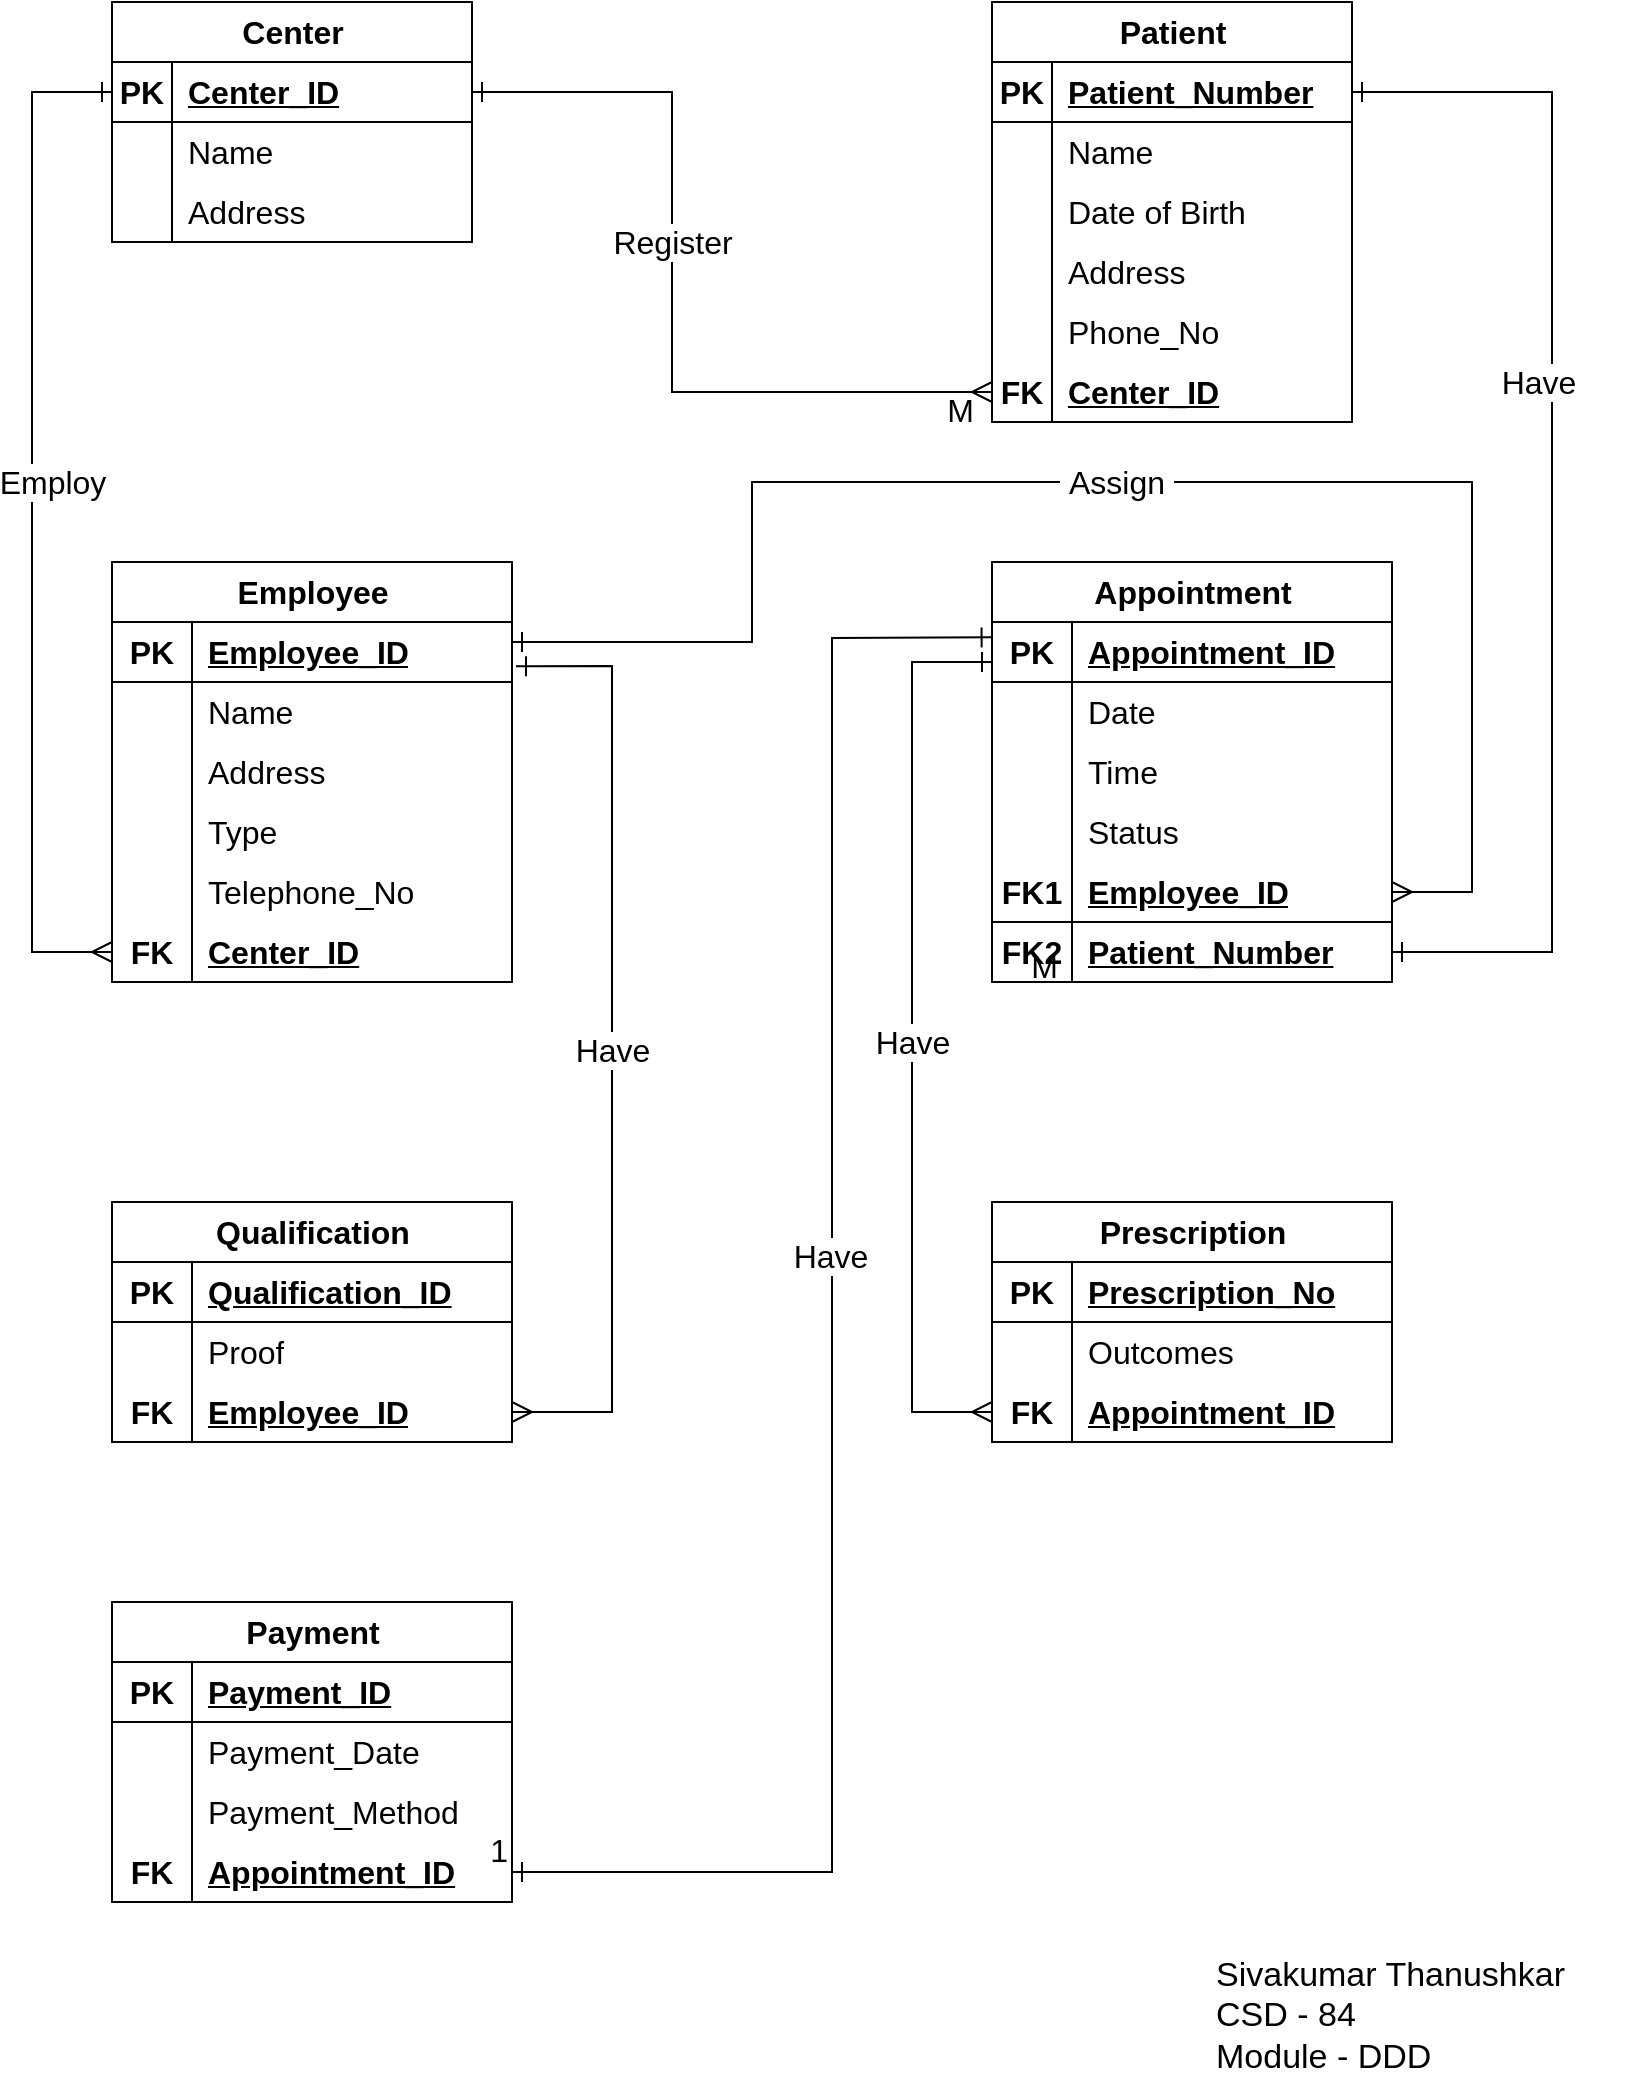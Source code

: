 <mxfile version="22.1.3" type="github">
  <diagram id="R2lEEEUBdFMjLlhIrx00" name="Page-1">
    <mxGraphModel dx="936" dy="636" grid="1" gridSize="10" guides="1" tooltips="1" connect="1" arrows="1" fold="1" page="1" pageScale="1" pageWidth="850" pageHeight="1100" math="0" shadow="0" extFonts="Permanent Marker^https://fonts.googleapis.com/css?family=Permanent+Marker">
      <root>
        <mxCell id="0" />
        <mxCell id="1" parent="0" />
        <mxCell id="wReRzeXicgakB4JDuOjU-1" value="Center" style="shape=table;startSize=30;container=1;collapsible=1;childLayout=tableLayout;fixedRows=1;rowLines=0;fontStyle=1;align=center;resizeLast=1;html=1;fontSize=16;" parent="1" vertex="1">
          <mxGeometry x="80" y="40" width="180" height="120" as="geometry" />
        </mxCell>
        <mxCell id="wReRzeXicgakB4JDuOjU-2" value="" style="shape=tableRow;horizontal=0;startSize=0;swimlaneHead=0;swimlaneBody=0;fillColor=none;collapsible=0;dropTarget=0;points=[[0,0.5],[1,0.5]];portConstraint=eastwest;top=0;left=0;right=0;bottom=1;fontSize=16;" parent="wReRzeXicgakB4JDuOjU-1" vertex="1">
          <mxGeometry y="30" width="180" height="30" as="geometry" />
        </mxCell>
        <mxCell id="wReRzeXicgakB4JDuOjU-3" value="PK" style="shape=partialRectangle;connectable=0;fillColor=none;top=0;left=0;bottom=0;right=0;fontStyle=1;overflow=hidden;whiteSpace=wrap;html=1;fontSize=16;" parent="wReRzeXicgakB4JDuOjU-2" vertex="1">
          <mxGeometry width="30" height="30" as="geometry">
            <mxRectangle width="30" height="30" as="alternateBounds" />
          </mxGeometry>
        </mxCell>
        <mxCell id="wReRzeXicgakB4JDuOjU-4" value="Center_ID" style="shape=partialRectangle;connectable=0;fillColor=none;top=0;left=0;bottom=0;right=0;align=left;spacingLeft=6;fontStyle=5;overflow=hidden;whiteSpace=wrap;html=1;fontSize=16;" parent="wReRzeXicgakB4JDuOjU-2" vertex="1">
          <mxGeometry x="30" width="150" height="30" as="geometry">
            <mxRectangle width="150" height="30" as="alternateBounds" />
          </mxGeometry>
        </mxCell>
        <mxCell id="wReRzeXicgakB4JDuOjU-5" value="" style="shape=tableRow;horizontal=0;startSize=0;swimlaneHead=0;swimlaneBody=0;fillColor=none;collapsible=0;dropTarget=0;points=[[0,0.5],[1,0.5]];portConstraint=eastwest;top=0;left=0;right=0;bottom=0;fontSize=16;" parent="wReRzeXicgakB4JDuOjU-1" vertex="1">
          <mxGeometry y="60" width="180" height="30" as="geometry" />
        </mxCell>
        <mxCell id="wReRzeXicgakB4JDuOjU-6" value="" style="shape=partialRectangle;connectable=0;fillColor=none;top=0;left=0;bottom=0;right=0;editable=1;overflow=hidden;whiteSpace=wrap;html=1;fontSize=16;" parent="wReRzeXicgakB4JDuOjU-5" vertex="1">
          <mxGeometry width="30" height="30" as="geometry">
            <mxRectangle width="30" height="30" as="alternateBounds" />
          </mxGeometry>
        </mxCell>
        <mxCell id="wReRzeXicgakB4JDuOjU-7" value="Name" style="shape=partialRectangle;connectable=0;fillColor=none;top=0;left=0;bottom=0;right=0;align=left;spacingLeft=6;overflow=hidden;whiteSpace=wrap;html=1;fontSize=16;" parent="wReRzeXicgakB4JDuOjU-5" vertex="1">
          <mxGeometry x="30" width="150" height="30" as="geometry">
            <mxRectangle width="150" height="30" as="alternateBounds" />
          </mxGeometry>
        </mxCell>
        <mxCell id="wReRzeXicgakB4JDuOjU-8" value="" style="shape=tableRow;horizontal=0;startSize=0;swimlaneHead=0;swimlaneBody=0;fillColor=none;collapsible=0;dropTarget=0;points=[[0,0.5],[1,0.5]];portConstraint=eastwest;top=0;left=0;right=0;bottom=0;fontSize=16;" parent="wReRzeXicgakB4JDuOjU-1" vertex="1">
          <mxGeometry y="90" width="180" height="30" as="geometry" />
        </mxCell>
        <mxCell id="wReRzeXicgakB4JDuOjU-9" value="" style="shape=partialRectangle;connectable=0;fillColor=none;top=0;left=0;bottom=0;right=0;editable=1;overflow=hidden;whiteSpace=wrap;html=1;fontSize=16;" parent="wReRzeXicgakB4JDuOjU-8" vertex="1">
          <mxGeometry width="30" height="30" as="geometry">
            <mxRectangle width="30" height="30" as="alternateBounds" />
          </mxGeometry>
        </mxCell>
        <mxCell id="wReRzeXicgakB4JDuOjU-10" value="Address" style="shape=partialRectangle;connectable=0;fillColor=none;top=0;left=0;bottom=0;right=0;align=left;spacingLeft=6;overflow=hidden;whiteSpace=wrap;html=1;fontSize=16;" parent="wReRzeXicgakB4JDuOjU-8" vertex="1">
          <mxGeometry x="30" width="150" height="30" as="geometry">
            <mxRectangle width="150" height="30" as="alternateBounds" />
          </mxGeometry>
        </mxCell>
        <mxCell id="wReRzeXicgakB4JDuOjU-14" value="Patient" style="shape=table;startSize=30;container=1;collapsible=1;childLayout=tableLayout;fixedRows=1;rowLines=0;fontStyle=1;align=center;resizeLast=1;html=1;fontSize=16;" parent="1" vertex="1">
          <mxGeometry x="520" y="40" width="180" height="210" as="geometry" />
        </mxCell>
        <mxCell id="wReRzeXicgakB4JDuOjU-15" value="" style="shape=tableRow;horizontal=0;startSize=0;swimlaneHead=0;swimlaneBody=0;fillColor=none;collapsible=0;dropTarget=0;points=[[0,0.5],[1,0.5]];portConstraint=eastwest;top=0;left=0;right=0;bottom=1;fontSize=16;" parent="wReRzeXicgakB4JDuOjU-14" vertex="1">
          <mxGeometry y="30" width="180" height="30" as="geometry" />
        </mxCell>
        <mxCell id="wReRzeXicgakB4JDuOjU-16" value="PK" style="shape=partialRectangle;connectable=0;fillColor=none;top=0;left=0;bottom=0;right=0;fontStyle=1;overflow=hidden;whiteSpace=wrap;html=1;fontSize=16;" parent="wReRzeXicgakB4JDuOjU-15" vertex="1">
          <mxGeometry width="30" height="30" as="geometry">
            <mxRectangle width="30" height="30" as="alternateBounds" />
          </mxGeometry>
        </mxCell>
        <mxCell id="wReRzeXicgakB4JDuOjU-17" value="Patient_Number" style="shape=partialRectangle;connectable=0;fillColor=none;top=0;left=0;bottom=0;right=0;align=left;spacingLeft=6;fontStyle=5;overflow=hidden;whiteSpace=wrap;html=1;fontSize=16;" parent="wReRzeXicgakB4JDuOjU-15" vertex="1">
          <mxGeometry x="30" width="150" height="30" as="geometry">
            <mxRectangle width="150" height="30" as="alternateBounds" />
          </mxGeometry>
        </mxCell>
        <mxCell id="wReRzeXicgakB4JDuOjU-18" value="" style="shape=tableRow;horizontal=0;startSize=0;swimlaneHead=0;swimlaneBody=0;fillColor=none;collapsible=0;dropTarget=0;points=[[0,0.5],[1,0.5]];portConstraint=eastwest;top=0;left=0;right=0;bottom=0;fontSize=16;" parent="wReRzeXicgakB4JDuOjU-14" vertex="1">
          <mxGeometry y="60" width="180" height="30" as="geometry" />
        </mxCell>
        <mxCell id="wReRzeXicgakB4JDuOjU-19" value="" style="shape=partialRectangle;connectable=0;fillColor=none;top=0;left=0;bottom=0;right=0;editable=1;overflow=hidden;whiteSpace=wrap;html=1;fontSize=16;" parent="wReRzeXicgakB4JDuOjU-18" vertex="1">
          <mxGeometry width="30" height="30" as="geometry">
            <mxRectangle width="30" height="30" as="alternateBounds" />
          </mxGeometry>
        </mxCell>
        <mxCell id="wReRzeXicgakB4JDuOjU-20" value="Name" style="shape=partialRectangle;connectable=0;fillColor=none;top=0;left=0;bottom=0;right=0;align=left;spacingLeft=6;overflow=hidden;whiteSpace=wrap;html=1;fontSize=16;" parent="wReRzeXicgakB4JDuOjU-18" vertex="1">
          <mxGeometry x="30" width="150" height="30" as="geometry">
            <mxRectangle width="150" height="30" as="alternateBounds" />
          </mxGeometry>
        </mxCell>
        <mxCell id="wReRzeXicgakB4JDuOjU-21" value="" style="shape=tableRow;horizontal=0;startSize=0;swimlaneHead=0;swimlaneBody=0;fillColor=none;collapsible=0;dropTarget=0;points=[[0,0.5],[1,0.5]];portConstraint=eastwest;top=0;left=0;right=0;bottom=0;fontSize=16;" parent="wReRzeXicgakB4JDuOjU-14" vertex="1">
          <mxGeometry y="90" width="180" height="30" as="geometry" />
        </mxCell>
        <mxCell id="wReRzeXicgakB4JDuOjU-22" value="" style="shape=partialRectangle;connectable=0;fillColor=none;top=0;left=0;bottom=0;right=0;editable=1;overflow=hidden;whiteSpace=wrap;html=1;fontSize=16;" parent="wReRzeXicgakB4JDuOjU-21" vertex="1">
          <mxGeometry width="30" height="30" as="geometry">
            <mxRectangle width="30" height="30" as="alternateBounds" />
          </mxGeometry>
        </mxCell>
        <mxCell id="wReRzeXicgakB4JDuOjU-23" value="Date of Birth" style="shape=partialRectangle;connectable=0;fillColor=none;top=0;left=0;bottom=0;right=0;align=left;spacingLeft=6;overflow=hidden;whiteSpace=wrap;html=1;fontSize=16;" parent="wReRzeXicgakB4JDuOjU-21" vertex="1">
          <mxGeometry x="30" width="150" height="30" as="geometry">
            <mxRectangle width="150" height="30" as="alternateBounds" />
          </mxGeometry>
        </mxCell>
        <mxCell id="wReRzeXicgakB4JDuOjU-24" value="" style="shape=tableRow;horizontal=0;startSize=0;swimlaneHead=0;swimlaneBody=0;fillColor=none;collapsible=0;dropTarget=0;points=[[0,0.5],[1,0.5]];portConstraint=eastwest;top=0;left=0;right=0;bottom=0;fontSize=16;" parent="wReRzeXicgakB4JDuOjU-14" vertex="1">
          <mxGeometry y="120" width="180" height="30" as="geometry" />
        </mxCell>
        <mxCell id="wReRzeXicgakB4JDuOjU-25" value="" style="shape=partialRectangle;connectable=0;fillColor=none;top=0;left=0;bottom=0;right=0;editable=1;overflow=hidden;whiteSpace=wrap;html=1;fontSize=16;" parent="wReRzeXicgakB4JDuOjU-24" vertex="1">
          <mxGeometry width="30" height="30" as="geometry">
            <mxRectangle width="30" height="30" as="alternateBounds" />
          </mxGeometry>
        </mxCell>
        <mxCell id="wReRzeXicgakB4JDuOjU-26" value="Address" style="shape=partialRectangle;connectable=0;fillColor=none;top=0;left=0;bottom=0;right=0;align=left;spacingLeft=6;overflow=hidden;whiteSpace=wrap;html=1;fontSize=16;" parent="wReRzeXicgakB4JDuOjU-24" vertex="1">
          <mxGeometry x="30" width="150" height="30" as="geometry">
            <mxRectangle width="150" height="30" as="alternateBounds" />
          </mxGeometry>
        </mxCell>
        <mxCell id="wReRzeXicgakB4JDuOjU-27" value="" style="shape=tableRow;horizontal=0;startSize=0;swimlaneHead=0;swimlaneBody=0;fillColor=none;collapsible=0;dropTarget=0;points=[[0,0.5],[1,0.5]];portConstraint=eastwest;top=0;left=0;right=0;bottom=0;fontSize=16;" parent="wReRzeXicgakB4JDuOjU-14" vertex="1">
          <mxGeometry y="150" width="180" height="30" as="geometry" />
        </mxCell>
        <mxCell id="wReRzeXicgakB4JDuOjU-28" value="" style="shape=partialRectangle;connectable=0;fillColor=none;top=0;left=0;bottom=0;right=0;editable=1;overflow=hidden;whiteSpace=wrap;html=1;fontSize=16;" parent="wReRzeXicgakB4JDuOjU-27" vertex="1">
          <mxGeometry width="30" height="30" as="geometry">
            <mxRectangle width="30" height="30" as="alternateBounds" />
          </mxGeometry>
        </mxCell>
        <mxCell id="wReRzeXicgakB4JDuOjU-29" value="Phone_No" style="shape=partialRectangle;connectable=0;fillColor=none;top=0;left=0;bottom=0;right=0;align=left;spacingLeft=6;overflow=hidden;whiteSpace=wrap;html=1;fontSize=16;" parent="wReRzeXicgakB4JDuOjU-27" vertex="1">
          <mxGeometry x="30" width="150" height="30" as="geometry">
            <mxRectangle width="150" height="30" as="alternateBounds" />
          </mxGeometry>
        </mxCell>
        <mxCell id="wReRzeXicgakB4JDuOjU-80" value="" style="shape=tableRow;horizontal=0;startSize=0;swimlaneHead=0;swimlaneBody=0;fillColor=none;collapsible=0;dropTarget=0;points=[[0,0.5],[1,0.5]];portConstraint=eastwest;top=0;left=0;right=0;bottom=1;fontSize=16;" parent="wReRzeXicgakB4JDuOjU-14" vertex="1">
          <mxGeometry y="180" width="180" height="30" as="geometry" />
        </mxCell>
        <mxCell id="wReRzeXicgakB4JDuOjU-81" value="FK" style="shape=partialRectangle;connectable=0;fillColor=none;top=0;left=0;bottom=0;right=0;fontStyle=1;overflow=hidden;whiteSpace=wrap;html=1;fontSize=16;" parent="wReRzeXicgakB4JDuOjU-80" vertex="1">
          <mxGeometry width="30" height="30" as="geometry">
            <mxRectangle width="30" height="30" as="alternateBounds" />
          </mxGeometry>
        </mxCell>
        <mxCell id="wReRzeXicgakB4JDuOjU-82" value="Center_ID" style="shape=partialRectangle;connectable=0;fillColor=none;top=0;left=0;bottom=0;right=0;align=left;spacingLeft=6;fontStyle=5;overflow=hidden;whiteSpace=wrap;html=1;fontSize=16;" parent="wReRzeXicgakB4JDuOjU-80" vertex="1">
          <mxGeometry x="30" width="150" height="30" as="geometry">
            <mxRectangle width="150" height="30" as="alternateBounds" />
          </mxGeometry>
        </mxCell>
        <mxCell id="wReRzeXicgakB4JDuOjU-52" value="" style="endArrow=ERmany;html=1;rounded=0;fontSize=12;startSize=8;endSize=8;exitX=1;exitY=0.5;exitDx=0;exitDy=0;entryX=0;entryY=0.5;entryDx=0;entryDy=0;startArrow=ERone;startFill=0;endFill=0;" parent="1" source="wReRzeXicgakB4JDuOjU-2" target="wReRzeXicgakB4JDuOjU-80" edge="1">
          <mxGeometry relative="1" as="geometry">
            <mxPoint x="290" y="180" as="sourcePoint" />
            <mxPoint x="560" y="235" as="targetPoint" />
            <Array as="points">
              <mxPoint x="360" y="85" />
              <mxPoint x="360" y="235" />
            </Array>
          </mxGeometry>
        </mxCell>
        <mxCell id="wReRzeXicgakB4JDuOjU-53" value="M" style="resizable=0;html=1;whiteSpace=wrap;align=right;verticalAlign=bottom;fontSize=16;" parent="wReRzeXicgakB4JDuOjU-52" connectable="0" vertex="1">
          <mxGeometry x="1" relative="1" as="geometry">
            <mxPoint x="-8" y="20" as="offset" />
          </mxGeometry>
        </mxCell>
        <mxCell id="wReRzeXicgakB4JDuOjU-54" value="Register" style="edgeLabel;html=1;align=center;verticalAlign=middle;resizable=0;points=[];fontSize=16;" parent="wReRzeXicgakB4JDuOjU-52" vertex="1" connectable="0">
          <mxGeometry x="0.144" y="1" relative="1" as="geometry">
            <mxPoint x="-1" y="-60" as="offset" />
          </mxGeometry>
        </mxCell>
        <mxCell id="wReRzeXicgakB4JDuOjU-86" value="Appointment" style="shape=table;startSize=30;container=1;collapsible=1;childLayout=tableLayout;fixedRows=1;rowLines=0;fontStyle=1;align=center;resizeLast=1;html=1;fontSize=16;" parent="1" vertex="1">
          <mxGeometry x="520" y="320" width="200" height="210" as="geometry" />
        </mxCell>
        <mxCell id="wReRzeXicgakB4JDuOjU-87" value="" style="shape=tableRow;horizontal=0;startSize=0;swimlaneHead=0;swimlaneBody=0;fillColor=none;collapsible=0;dropTarget=0;points=[[0,0.5],[1,0.5]];portConstraint=eastwest;top=0;left=0;right=0;bottom=1;fontSize=16;" parent="wReRzeXicgakB4JDuOjU-86" vertex="1">
          <mxGeometry y="30" width="200" height="30" as="geometry" />
        </mxCell>
        <mxCell id="wReRzeXicgakB4JDuOjU-88" value="PK" style="shape=partialRectangle;connectable=0;fillColor=none;top=0;left=0;bottom=0;right=0;fontStyle=1;overflow=hidden;whiteSpace=wrap;html=1;fontSize=16;" parent="wReRzeXicgakB4JDuOjU-87" vertex="1">
          <mxGeometry width="40" height="30" as="geometry">
            <mxRectangle width="40" height="30" as="alternateBounds" />
          </mxGeometry>
        </mxCell>
        <mxCell id="wReRzeXicgakB4JDuOjU-89" value="Appointment_ID" style="shape=partialRectangle;connectable=0;fillColor=none;top=0;left=0;bottom=0;right=0;align=left;spacingLeft=6;fontStyle=5;overflow=hidden;whiteSpace=wrap;html=1;fontSize=16;" parent="wReRzeXicgakB4JDuOjU-87" vertex="1">
          <mxGeometry x="40" width="160" height="30" as="geometry">
            <mxRectangle width="160" height="30" as="alternateBounds" />
          </mxGeometry>
        </mxCell>
        <mxCell id="wReRzeXicgakB4JDuOjU-90" value="" style="shape=tableRow;horizontal=0;startSize=0;swimlaneHead=0;swimlaneBody=0;fillColor=none;collapsible=0;dropTarget=0;points=[[0,0.5],[1,0.5]];portConstraint=eastwest;top=0;left=0;right=0;bottom=0;fontSize=16;" parent="wReRzeXicgakB4JDuOjU-86" vertex="1">
          <mxGeometry y="60" width="200" height="30" as="geometry" />
        </mxCell>
        <mxCell id="wReRzeXicgakB4JDuOjU-91" value="" style="shape=partialRectangle;connectable=0;fillColor=none;top=0;left=0;bottom=0;right=0;editable=1;overflow=hidden;whiteSpace=wrap;html=1;fontSize=16;" parent="wReRzeXicgakB4JDuOjU-90" vertex="1">
          <mxGeometry width="40" height="30" as="geometry">
            <mxRectangle width="40" height="30" as="alternateBounds" />
          </mxGeometry>
        </mxCell>
        <mxCell id="wReRzeXicgakB4JDuOjU-92" value="Date" style="shape=partialRectangle;connectable=0;fillColor=none;top=0;left=0;bottom=0;right=0;align=left;spacingLeft=6;overflow=hidden;whiteSpace=wrap;html=1;fontSize=16;" parent="wReRzeXicgakB4JDuOjU-90" vertex="1">
          <mxGeometry x="40" width="160" height="30" as="geometry">
            <mxRectangle width="160" height="30" as="alternateBounds" />
          </mxGeometry>
        </mxCell>
        <mxCell id="wReRzeXicgakB4JDuOjU-93" value="" style="shape=tableRow;horizontal=0;startSize=0;swimlaneHead=0;swimlaneBody=0;fillColor=none;collapsible=0;dropTarget=0;points=[[0,0.5],[1,0.5]];portConstraint=eastwest;top=0;left=0;right=0;bottom=0;fontSize=16;" parent="wReRzeXicgakB4JDuOjU-86" vertex="1">
          <mxGeometry y="90" width="200" height="30" as="geometry" />
        </mxCell>
        <mxCell id="wReRzeXicgakB4JDuOjU-94" value="" style="shape=partialRectangle;connectable=0;fillColor=none;top=0;left=0;bottom=0;right=0;editable=1;overflow=hidden;whiteSpace=wrap;html=1;fontSize=16;" parent="wReRzeXicgakB4JDuOjU-93" vertex="1">
          <mxGeometry width="40" height="30" as="geometry">
            <mxRectangle width="40" height="30" as="alternateBounds" />
          </mxGeometry>
        </mxCell>
        <mxCell id="wReRzeXicgakB4JDuOjU-95" value="Time" style="shape=partialRectangle;connectable=0;fillColor=none;top=0;left=0;bottom=0;right=0;align=left;spacingLeft=6;overflow=hidden;whiteSpace=wrap;html=1;fontSize=16;" parent="wReRzeXicgakB4JDuOjU-93" vertex="1">
          <mxGeometry x="40" width="160" height="30" as="geometry">
            <mxRectangle width="160" height="30" as="alternateBounds" />
          </mxGeometry>
        </mxCell>
        <mxCell id="wReRzeXicgakB4JDuOjU-96" value="" style="shape=tableRow;horizontal=0;startSize=0;swimlaneHead=0;swimlaneBody=0;fillColor=none;collapsible=0;dropTarget=0;points=[[0,0.5],[1,0.5]];portConstraint=eastwest;top=0;left=0;right=0;bottom=0;fontSize=16;" parent="wReRzeXicgakB4JDuOjU-86" vertex="1">
          <mxGeometry y="120" width="200" height="30" as="geometry" />
        </mxCell>
        <mxCell id="wReRzeXicgakB4JDuOjU-97" value="" style="shape=partialRectangle;connectable=0;fillColor=none;top=0;left=0;bottom=0;right=0;editable=1;overflow=hidden;whiteSpace=wrap;html=1;fontSize=16;" parent="wReRzeXicgakB4JDuOjU-96" vertex="1">
          <mxGeometry width="40" height="30" as="geometry">
            <mxRectangle width="40" height="30" as="alternateBounds" />
          </mxGeometry>
        </mxCell>
        <mxCell id="wReRzeXicgakB4JDuOjU-98" value="Status" style="shape=partialRectangle;connectable=0;fillColor=none;top=0;left=0;bottom=0;right=0;align=left;spacingLeft=6;overflow=hidden;whiteSpace=wrap;html=1;fontSize=16;" parent="wReRzeXicgakB4JDuOjU-96" vertex="1">
          <mxGeometry x="40" width="160" height="30" as="geometry">
            <mxRectangle width="160" height="30" as="alternateBounds" />
          </mxGeometry>
        </mxCell>
        <mxCell id="wReRzeXicgakB4JDuOjU-108" value="" style="shape=tableRow;horizontal=0;startSize=0;swimlaneHead=0;swimlaneBody=0;fillColor=none;collapsible=0;dropTarget=0;points=[[0,0.5],[1,0.5]];portConstraint=eastwest;top=0;left=0;right=0;bottom=1;fontSize=16;" parent="wReRzeXicgakB4JDuOjU-86" vertex="1">
          <mxGeometry y="150" width="200" height="30" as="geometry" />
        </mxCell>
        <mxCell id="wReRzeXicgakB4JDuOjU-109" value="FK1" style="shape=partialRectangle;connectable=0;fillColor=none;top=0;left=0;bottom=0;right=0;fontStyle=1;overflow=hidden;whiteSpace=wrap;html=1;fontSize=16;" parent="wReRzeXicgakB4JDuOjU-108" vertex="1">
          <mxGeometry width="40" height="30" as="geometry">
            <mxRectangle width="40" height="30" as="alternateBounds" />
          </mxGeometry>
        </mxCell>
        <mxCell id="wReRzeXicgakB4JDuOjU-110" value="Employee_ID" style="shape=partialRectangle;connectable=0;fillColor=none;top=0;left=0;bottom=0;right=0;align=left;spacingLeft=6;fontStyle=5;overflow=hidden;whiteSpace=wrap;html=1;fontSize=16;" parent="wReRzeXicgakB4JDuOjU-108" vertex="1">
          <mxGeometry x="40" width="160" height="30" as="geometry">
            <mxRectangle width="160" height="30" as="alternateBounds" />
          </mxGeometry>
        </mxCell>
        <mxCell id="wReRzeXicgakB4JDuOjU-114" value="" style="shape=tableRow;horizontal=0;startSize=0;swimlaneHead=0;swimlaneBody=0;fillColor=none;collapsible=0;dropTarget=0;points=[[0,0.5],[1,0.5]];portConstraint=eastwest;top=0;left=0;right=0;bottom=1;fontSize=16;" parent="wReRzeXicgakB4JDuOjU-86" vertex="1">
          <mxGeometry y="180" width="200" height="30" as="geometry" />
        </mxCell>
        <mxCell id="wReRzeXicgakB4JDuOjU-115" value="FK2" style="shape=partialRectangle;connectable=0;fillColor=none;top=0;left=0;bottom=0;right=0;fontStyle=1;overflow=hidden;whiteSpace=wrap;html=1;fontSize=16;" parent="wReRzeXicgakB4JDuOjU-114" vertex="1">
          <mxGeometry width="40" height="30" as="geometry">
            <mxRectangle width="40" height="30" as="alternateBounds" />
          </mxGeometry>
        </mxCell>
        <mxCell id="wReRzeXicgakB4JDuOjU-116" value="Patient_Number" style="shape=partialRectangle;connectable=0;fillColor=none;top=0;left=0;bottom=0;right=0;align=left;spacingLeft=6;fontStyle=5;overflow=hidden;whiteSpace=wrap;html=1;fontSize=16;" parent="wReRzeXicgakB4JDuOjU-114" vertex="1">
          <mxGeometry x="40" width="160" height="30" as="geometry">
            <mxRectangle width="160" height="30" as="alternateBounds" />
          </mxGeometry>
        </mxCell>
        <mxCell id="wReRzeXicgakB4JDuOjU-117" value="" style="endArrow=ERone;html=1;rounded=0;fontSize=12;startSize=8;endSize=8;exitX=1;exitY=0.5;exitDx=0;exitDy=0;entryX=1;entryY=0.5;entryDx=0;entryDy=0;startArrow=ERone;startFill=0;endFill=0;" parent="1" source="wReRzeXicgakB4JDuOjU-15" target="wReRzeXicgakB4JDuOjU-114" edge="1">
          <mxGeometry relative="1" as="geometry">
            <mxPoint x="670" y="280" as="sourcePoint" />
            <mxPoint x="830" y="280" as="targetPoint" />
            <Array as="points">
              <mxPoint x="800" y="85" />
              <mxPoint x="800" y="515" />
            </Array>
          </mxGeometry>
        </mxCell>
        <mxCell id="wReRzeXicgakB4JDuOjU-119" value="Have" style="edgeLabel;html=1;align=center;verticalAlign=middle;resizable=0;points=[];fontSize=16;" parent="wReRzeXicgakB4JDuOjU-117" vertex="1" connectable="0">
          <mxGeometry x="0.04" y="-34" relative="1" as="geometry">
            <mxPoint x="27" y="-72" as="offset" />
          </mxGeometry>
        </mxCell>
        <mxCell id="wReRzeXicgakB4JDuOjU-120" value="Employee" style="shape=table;startSize=30;container=1;collapsible=1;childLayout=tableLayout;fixedRows=1;rowLines=0;fontStyle=1;align=center;resizeLast=1;html=1;fontSize=16;" parent="1" vertex="1">
          <mxGeometry x="80" y="320" width="200" height="210" as="geometry" />
        </mxCell>
        <mxCell id="wReRzeXicgakB4JDuOjU-121" value="" style="shape=tableRow;horizontal=0;startSize=0;swimlaneHead=0;swimlaneBody=0;fillColor=none;collapsible=0;dropTarget=0;points=[[0,0.5],[1,0.5]];portConstraint=eastwest;top=0;left=0;right=0;bottom=1;fontSize=16;" parent="wReRzeXicgakB4JDuOjU-120" vertex="1">
          <mxGeometry y="30" width="200" height="30" as="geometry" />
        </mxCell>
        <mxCell id="wReRzeXicgakB4JDuOjU-122" value="PK" style="shape=partialRectangle;connectable=0;fillColor=none;top=0;left=0;bottom=0;right=0;fontStyle=1;overflow=hidden;whiteSpace=wrap;html=1;fontSize=16;" parent="wReRzeXicgakB4JDuOjU-121" vertex="1">
          <mxGeometry width="40" height="30" as="geometry">
            <mxRectangle width="40" height="30" as="alternateBounds" />
          </mxGeometry>
        </mxCell>
        <mxCell id="wReRzeXicgakB4JDuOjU-123" value="Employee_ID" style="shape=partialRectangle;connectable=0;fillColor=none;top=0;left=0;bottom=0;right=0;align=left;spacingLeft=6;fontStyle=5;overflow=hidden;whiteSpace=wrap;html=1;fontSize=16;" parent="wReRzeXicgakB4JDuOjU-121" vertex="1">
          <mxGeometry x="40" width="160" height="30" as="geometry">
            <mxRectangle width="160" height="30" as="alternateBounds" />
          </mxGeometry>
        </mxCell>
        <mxCell id="wReRzeXicgakB4JDuOjU-124" value="" style="shape=tableRow;horizontal=0;startSize=0;swimlaneHead=0;swimlaneBody=0;fillColor=none;collapsible=0;dropTarget=0;points=[[0,0.5],[1,0.5]];portConstraint=eastwest;top=0;left=0;right=0;bottom=0;fontSize=16;" parent="wReRzeXicgakB4JDuOjU-120" vertex="1">
          <mxGeometry y="60" width="200" height="30" as="geometry" />
        </mxCell>
        <mxCell id="wReRzeXicgakB4JDuOjU-125" value="" style="shape=partialRectangle;connectable=0;fillColor=none;top=0;left=0;bottom=0;right=0;editable=1;overflow=hidden;whiteSpace=wrap;html=1;fontSize=16;" parent="wReRzeXicgakB4JDuOjU-124" vertex="1">
          <mxGeometry width="40" height="30" as="geometry">
            <mxRectangle width="40" height="30" as="alternateBounds" />
          </mxGeometry>
        </mxCell>
        <mxCell id="wReRzeXicgakB4JDuOjU-126" value="Name" style="shape=partialRectangle;connectable=0;fillColor=none;top=0;left=0;bottom=0;right=0;align=left;spacingLeft=6;overflow=hidden;whiteSpace=wrap;html=1;fontSize=16;" parent="wReRzeXicgakB4JDuOjU-124" vertex="1">
          <mxGeometry x="40" width="160" height="30" as="geometry">
            <mxRectangle width="160" height="30" as="alternateBounds" />
          </mxGeometry>
        </mxCell>
        <mxCell id="wReRzeXicgakB4JDuOjU-127" value="" style="shape=tableRow;horizontal=0;startSize=0;swimlaneHead=0;swimlaneBody=0;fillColor=none;collapsible=0;dropTarget=0;points=[[0,0.5],[1,0.5]];portConstraint=eastwest;top=0;left=0;right=0;bottom=0;fontSize=16;" parent="wReRzeXicgakB4JDuOjU-120" vertex="1">
          <mxGeometry y="90" width="200" height="30" as="geometry" />
        </mxCell>
        <mxCell id="wReRzeXicgakB4JDuOjU-128" value="" style="shape=partialRectangle;connectable=0;fillColor=none;top=0;left=0;bottom=0;right=0;editable=1;overflow=hidden;whiteSpace=wrap;html=1;fontSize=16;" parent="wReRzeXicgakB4JDuOjU-127" vertex="1">
          <mxGeometry width="40" height="30" as="geometry">
            <mxRectangle width="40" height="30" as="alternateBounds" />
          </mxGeometry>
        </mxCell>
        <mxCell id="wReRzeXicgakB4JDuOjU-129" value="Address" style="shape=partialRectangle;connectable=0;fillColor=none;top=0;left=0;bottom=0;right=0;align=left;spacingLeft=6;overflow=hidden;whiteSpace=wrap;html=1;fontSize=16;" parent="wReRzeXicgakB4JDuOjU-127" vertex="1">
          <mxGeometry x="40" width="160" height="30" as="geometry">
            <mxRectangle width="160" height="30" as="alternateBounds" />
          </mxGeometry>
        </mxCell>
        <mxCell id="wReRzeXicgakB4JDuOjU-130" value="" style="shape=tableRow;horizontal=0;startSize=0;swimlaneHead=0;swimlaneBody=0;fillColor=none;collapsible=0;dropTarget=0;points=[[0,0.5],[1,0.5]];portConstraint=eastwest;top=0;left=0;right=0;bottom=0;fontSize=16;" parent="wReRzeXicgakB4JDuOjU-120" vertex="1">
          <mxGeometry y="120" width="200" height="30" as="geometry" />
        </mxCell>
        <mxCell id="wReRzeXicgakB4JDuOjU-131" value="" style="shape=partialRectangle;connectable=0;fillColor=none;top=0;left=0;bottom=0;right=0;editable=1;overflow=hidden;whiteSpace=wrap;html=1;fontSize=16;" parent="wReRzeXicgakB4JDuOjU-130" vertex="1">
          <mxGeometry width="40" height="30" as="geometry">
            <mxRectangle width="40" height="30" as="alternateBounds" />
          </mxGeometry>
        </mxCell>
        <mxCell id="wReRzeXicgakB4JDuOjU-132" value="Type" style="shape=partialRectangle;connectable=0;fillColor=none;top=0;left=0;bottom=0;right=0;align=left;spacingLeft=6;overflow=hidden;whiteSpace=wrap;html=1;fontSize=16;" parent="wReRzeXicgakB4JDuOjU-130" vertex="1">
          <mxGeometry x="40" width="160" height="30" as="geometry">
            <mxRectangle width="160" height="30" as="alternateBounds" />
          </mxGeometry>
        </mxCell>
        <mxCell id="wReRzeXicgakB4JDuOjU-145" value="" style="shape=tableRow;horizontal=0;startSize=0;swimlaneHead=0;swimlaneBody=0;fillColor=none;collapsible=0;dropTarget=0;points=[[0,0.5],[1,0.5]];portConstraint=eastwest;top=0;left=0;right=0;bottom=0;fontSize=16;" parent="wReRzeXicgakB4JDuOjU-120" vertex="1">
          <mxGeometry y="150" width="200" height="30" as="geometry" />
        </mxCell>
        <mxCell id="wReRzeXicgakB4JDuOjU-146" value="" style="shape=partialRectangle;connectable=0;fillColor=none;top=0;left=0;bottom=0;right=0;editable=1;overflow=hidden;whiteSpace=wrap;html=1;fontSize=16;" parent="wReRzeXicgakB4JDuOjU-145" vertex="1">
          <mxGeometry width="40" height="30" as="geometry">
            <mxRectangle width="40" height="30" as="alternateBounds" />
          </mxGeometry>
        </mxCell>
        <mxCell id="wReRzeXicgakB4JDuOjU-147" value="Telephone_No" style="shape=partialRectangle;connectable=0;fillColor=none;top=0;left=0;bottom=0;right=0;align=left;spacingLeft=6;overflow=hidden;whiteSpace=wrap;html=1;fontSize=16;" parent="wReRzeXicgakB4JDuOjU-145" vertex="1">
          <mxGeometry x="40" width="160" height="30" as="geometry">
            <mxRectangle width="160" height="30" as="alternateBounds" />
          </mxGeometry>
        </mxCell>
        <mxCell id="wReRzeXicgakB4JDuOjU-133" value="" style="shape=tableRow;horizontal=0;startSize=0;swimlaneHead=0;swimlaneBody=0;fillColor=none;collapsible=0;dropTarget=0;points=[[0,0.5],[1,0.5]];portConstraint=eastwest;top=0;left=0;right=0;bottom=1;fontSize=16;" parent="wReRzeXicgakB4JDuOjU-120" vertex="1">
          <mxGeometry y="180" width="200" height="30" as="geometry" />
        </mxCell>
        <mxCell id="wReRzeXicgakB4JDuOjU-134" value="FK" style="shape=partialRectangle;connectable=0;fillColor=none;top=0;left=0;bottom=0;right=0;fontStyle=1;overflow=hidden;whiteSpace=wrap;html=1;fontSize=16;" parent="wReRzeXicgakB4JDuOjU-133" vertex="1">
          <mxGeometry width="40" height="30" as="geometry">
            <mxRectangle width="40" height="30" as="alternateBounds" />
          </mxGeometry>
        </mxCell>
        <mxCell id="wReRzeXicgakB4JDuOjU-135" value="Center_ID" style="shape=partialRectangle;connectable=0;fillColor=none;top=0;left=0;bottom=0;right=0;align=left;spacingLeft=6;fontStyle=5;overflow=hidden;whiteSpace=wrap;html=1;fontSize=16;" parent="wReRzeXicgakB4JDuOjU-133" vertex="1">
          <mxGeometry x="40" width="160" height="30" as="geometry">
            <mxRectangle width="160" height="30" as="alternateBounds" />
          </mxGeometry>
        </mxCell>
        <mxCell id="wReRzeXicgakB4JDuOjU-152" value="" style="endArrow=ERmany;html=1;rounded=0;fontSize=12;startSize=8;endSize=8;exitX=0;exitY=0.5;exitDx=0;exitDy=0;entryX=0;entryY=0.5;entryDx=0;entryDy=0;startArrow=ERone;startFill=0;endFill=0;" parent="1" source="wReRzeXicgakB4JDuOjU-2" target="wReRzeXicgakB4JDuOjU-133" edge="1">
          <mxGeometry relative="1" as="geometry">
            <mxPoint x="380" y="380" as="sourcePoint" />
            <mxPoint x="540" y="380" as="targetPoint" />
            <Array as="points">
              <mxPoint x="40" y="85" />
              <mxPoint x="40" y="515" />
            </Array>
          </mxGeometry>
        </mxCell>
        <mxCell id="wReRzeXicgakB4JDuOjU-154" value="Employ" style="edgeLabel;html=1;align=center;verticalAlign=middle;resizable=0;points=[];fontSize=16;" parent="wReRzeXicgakB4JDuOjU-152" vertex="1" connectable="0">
          <mxGeometry x="-0.003" y="35" relative="1" as="geometry">
            <mxPoint x="-25" y="-19" as="offset" />
          </mxGeometry>
        </mxCell>
        <mxCell id="wReRzeXicgakB4JDuOjU-155" value="" style="endArrow=ERone;html=1;rounded=0;fontSize=12;startSize=8;endSize=8;exitX=1;exitY=0.5;exitDx=0;exitDy=0;startArrow=ERmany;startFill=0;endFill=0;" parent="1" source="wReRzeXicgakB4JDuOjU-108" edge="1">
          <mxGeometry relative="1" as="geometry">
            <mxPoint x="380" y="380" as="sourcePoint" />
            <mxPoint x="280" y="360" as="targetPoint" />
            <Array as="points">
              <mxPoint x="760" y="485" />
              <mxPoint x="760" y="350" />
              <mxPoint x="760" y="280" />
              <mxPoint x="590" y="280" />
              <mxPoint x="400" y="280" />
              <mxPoint x="400" y="360" />
            </Array>
          </mxGeometry>
        </mxCell>
        <mxCell id="wReRzeXicgakB4JDuOjU-156" value="M" style="resizable=0;html=1;whiteSpace=wrap;align=right;verticalAlign=bottom;fontSize=16;" parent="wReRzeXicgakB4JDuOjU-155" connectable="0" vertex="1">
          <mxGeometry x="1" relative="1" as="geometry">
            <mxPoint x="274" y="173" as="offset" />
          </mxGeometry>
        </mxCell>
        <mxCell id="wReRzeXicgakB4JDuOjU-158" value="&amp;nbsp;Assign&amp;nbsp;" style="edgeLabel;html=1;align=center;verticalAlign=middle;resizable=0;points=[];fontSize=16;" parent="wReRzeXicgakB4JDuOjU-155" vertex="1" connectable="0">
          <mxGeometry x="0.043" relative="1" as="geometry">
            <mxPoint x="-3" as="offset" />
          </mxGeometry>
        </mxCell>
        <UserObject label="&lt;font style=&quot;font-size: 17px;&quot;&gt;Sivakumar Thanushkar&lt;br&gt;CSD - 84&lt;br&gt;Module - DDD&lt;/font&gt;" link="Draw.io" id="wReRzeXicgakB4JDuOjU-159">
          <mxCell style="text;whiteSpace=wrap;html=1;fontSize=16;" parent="1" vertex="1">
            <mxGeometry x="630" y="1010" width="210" height="70" as="geometry" />
          </mxCell>
        </UserObject>
        <mxCell id="wReRzeXicgakB4JDuOjU-161" value="Prescription" style="shape=table;startSize=30;container=1;collapsible=1;childLayout=tableLayout;fixedRows=1;rowLines=0;fontStyle=1;align=center;resizeLast=1;html=1;fontSize=16;" parent="1" vertex="1">
          <mxGeometry x="520" y="640" width="200" height="120" as="geometry" />
        </mxCell>
        <mxCell id="wReRzeXicgakB4JDuOjU-162" value="" style="shape=tableRow;horizontal=0;startSize=0;swimlaneHead=0;swimlaneBody=0;fillColor=none;collapsible=0;dropTarget=0;points=[[0,0.5],[1,0.5]];portConstraint=eastwest;top=0;left=0;right=0;bottom=1;fontSize=16;" parent="wReRzeXicgakB4JDuOjU-161" vertex="1">
          <mxGeometry y="30" width="200" height="30" as="geometry" />
        </mxCell>
        <mxCell id="wReRzeXicgakB4JDuOjU-163" value="PK" style="shape=partialRectangle;connectable=0;fillColor=none;top=0;left=0;bottom=0;right=0;fontStyle=1;overflow=hidden;whiteSpace=wrap;html=1;fontSize=16;" parent="wReRzeXicgakB4JDuOjU-162" vertex="1">
          <mxGeometry width="40" height="30" as="geometry">
            <mxRectangle width="40" height="30" as="alternateBounds" />
          </mxGeometry>
        </mxCell>
        <mxCell id="wReRzeXicgakB4JDuOjU-164" value="Prescription_No" style="shape=partialRectangle;connectable=0;fillColor=none;top=0;left=0;bottom=0;right=0;align=left;spacingLeft=6;fontStyle=5;overflow=hidden;whiteSpace=wrap;html=1;fontSize=16;" parent="wReRzeXicgakB4JDuOjU-162" vertex="1">
          <mxGeometry x="40" width="160" height="30" as="geometry">
            <mxRectangle width="160" height="30" as="alternateBounds" />
          </mxGeometry>
        </mxCell>
        <mxCell id="wReRzeXicgakB4JDuOjU-165" value="" style="shape=tableRow;horizontal=0;startSize=0;swimlaneHead=0;swimlaneBody=0;fillColor=none;collapsible=0;dropTarget=0;points=[[0,0.5],[1,0.5]];portConstraint=eastwest;top=0;left=0;right=0;bottom=0;fontSize=16;" parent="wReRzeXicgakB4JDuOjU-161" vertex="1">
          <mxGeometry y="60" width="200" height="30" as="geometry" />
        </mxCell>
        <mxCell id="wReRzeXicgakB4JDuOjU-166" value="" style="shape=partialRectangle;connectable=0;fillColor=none;top=0;left=0;bottom=0;right=0;editable=1;overflow=hidden;whiteSpace=wrap;html=1;fontSize=16;" parent="wReRzeXicgakB4JDuOjU-165" vertex="1">
          <mxGeometry width="40" height="30" as="geometry">
            <mxRectangle width="40" height="30" as="alternateBounds" />
          </mxGeometry>
        </mxCell>
        <mxCell id="wReRzeXicgakB4JDuOjU-167" value="Outcomes" style="shape=partialRectangle;connectable=0;fillColor=none;top=0;left=0;bottom=0;right=0;align=left;spacingLeft=6;overflow=hidden;whiteSpace=wrap;html=1;fontSize=16;" parent="wReRzeXicgakB4JDuOjU-165" vertex="1">
          <mxGeometry x="40" width="160" height="30" as="geometry">
            <mxRectangle width="160" height="30" as="alternateBounds" />
          </mxGeometry>
        </mxCell>
        <mxCell id="wReRzeXicgakB4JDuOjU-177" value="" style="shape=tableRow;horizontal=0;startSize=0;swimlaneHead=0;swimlaneBody=0;fillColor=none;collapsible=0;dropTarget=0;points=[[0,0.5],[1,0.5]];portConstraint=eastwest;top=0;left=0;right=0;bottom=1;fontSize=16;" parent="wReRzeXicgakB4JDuOjU-161" vertex="1">
          <mxGeometry y="90" width="200" height="30" as="geometry" />
        </mxCell>
        <mxCell id="wReRzeXicgakB4JDuOjU-178" value="FK" style="shape=partialRectangle;connectable=0;fillColor=none;top=0;left=0;bottom=0;right=0;fontStyle=1;overflow=hidden;whiteSpace=wrap;html=1;fontSize=16;" parent="wReRzeXicgakB4JDuOjU-177" vertex="1">
          <mxGeometry width="40" height="30" as="geometry">
            <mxRectangle width="40" height="30" as="alternateBounds" />
          </mxGeometry>
        </mxCell>
        <mxCell id="wReRzeXicgakB4JDuOjU-179" value="Appointment_ID" style="shape=partialRectangle;connectable=0;fillColor=none;top=0;left=0;bottom=0;right=0;align=left;spacingLeft=6;fontStyle=5;overflow=hidden;whiteSpace=wrap;html=1;fontSize=16;" parent="wReRzeXicgakB4JDuOjU-177" vertex="1">
          <mxGeometry x="40" width="160" height="30" as="geometry">
            <mxRectangle width="160" height="30" as="alternateBounds" />
          </mxGeometry>
        </mxCell>
        <mxCell id="wReRzeXicgakB4JDuOjU-180" value="" style="endArrow=ERmany;html=1;rounded=0;fontSize=12;startSize=8;endSize=8;entryX=0;entryY=0.5;entryDx=0;entryDy=0;startArrow=ERone;startFill=0;endFill=0;" parent="1" target="wReRzeXicgakB4JDuOjU-177" edge="1">
          <mxGeometry relative="1" as="geometry">
            <mxPoint x="520" y="370" as="sourcePoint" />
            <mxPoint x="490" y="650" as="targetPoint" />
            <Array as="points">
              <mxPoint x="480" y="370" />
              <mxPoint x="480" y="745" />
            </Array>
          </mxGeometry>
        </mxCell>
        <mxCell id="wReRzeXicgakB4JDuOjU-182" value="Have" style="edgeLabel;html=1;align=center;verticalAlign=middle;resizable=0;points=[];fontSize=16;" parent="wReRzeXicgakB4JDuOjU-180" vertex="1" connectable="0">
          <mxGeometry x="-0.05" y="35" relative="1" as="geometry">
            <mxPoint x="-35" y="14" as="offset" />
          </mxGeometry>
        </mxCell>
        <mxCell id="wReRzeXicgakB4JDuOjU-183" value="Qualification" style="shape=table;startSize=30;container=1;collapsible=1;childLayout=tableLayout;fixedRows=1;rowLines=0;fontStyle=1;align=center;resizeLast=1;html=1;fontSize=16;" parent="1" vertex="1">
          <mxGeometry x="80" y="640" width="200" height="120" as="geometry" />
        </mxCell>
        <mxCell id="wReRzeXicgakB4JDuOjU-184" value="" style="shape=tableRow;horizontal=0;startSize=0;swimlaneHead=0;swimlaneBody=0;fillColor=none;collapsible=0;dropTarget=0;points=[[0,0.5],[1,0.5]];portConstraint=eastwest;top=0;left=0;right=0;bottom=1;fontSize=16;" parent="wReRzeXicgakB4JDuOjU-183" vertex="1">
          <mxGeometry y="30" width="200" height="30" as="geometry" />
        </mxCell>
        <mxCell id="wReRzeXicgakB4JDuOjU-185" value="PK" style="shape=partialRectangle;connectable=0;fillColor=none;top=0;left=0;bottom=0;right=0;fontStyle=1;overflow=hidden;whiteSpace=wrap;html=1;fontSize=16;" parent="wReRzeXicgakB4JDuOjU-184" vertex="1">
          <mxGeometry width="40" height="30" as="geometry">
            <mxRectangle width="40" height="30" as="alternateBounds" />
          </mxGeometry>
        </mxCell>
        <mxCell id="wReRzeXicgakB4JDuOjU-186" value="Qualification_ID" style="shape=partialRectangle;connectable=0;fillColor=none;top=0;left=0;bottom=0;right=0;align=left;spacingLeft=6;fontStyle=5;overflow=hidden;whiteSpace=wrap;html=1;fontSize=16;" parent="wReRzeXicgakB4JDuOjU-184" vertex="1">
          <mxGeometry x="40" width="160" height="30" as="geometry">
            <mxRectangle width="160" height="30" as="alternateBounds" />
          </mxGeometry>
        </mxCell>
        <mxCell id="wReRzeXicgakB4JDuOjU-187" value="" style="shape=tableRow;horizontal=0;startSize=0;swimlaneHead=0;swimlaneBody=0;fillColor=none;collapsible=0;dropTarget=0;points=[[0,0.5],[1,0.5]];portConstraint=eastwest;top=0;left=0;right=0;bottom=0;fontSize=16;" parent="wReRzeXicgakB4JDuOjU-183" vertex="1">
          <mxGeometry y="60" width="200" height="30" as="geometry" />
        </mxCell>
        <mxCell id="wReRzeXicgakB4JDuOjU-188" value="" style="shape=partialRectangle;connectable=0;fillColor=none;top=0;left=0;bottom=0;right=0;editable=1;overflow=hidden;whiteSpace=wrap;html=1;fontSize=16;" parent="wReRzeXicgakB4JDuOjU-187" vertex="1">
          <mxGeometry width="40" height="30" as="geometry">
            <mxRectangle width="40" height="30" as="alternateBounds" />
          </mxGeometry>
        </mxCell>
        <mxCell id="wReRzeXicgakB4JDuOjU-189" value="Proof" style="shape=partialRectangle;connectable=0;fillColor=none;top=0;left=0;bottom=0;right=0;align=left;spacingLeft=6;overflow=hidden;whiteSpace=wrap;html=1;fontSize=16;" parent="wReRzeXicgakB4JDuOjU-187" vertex="1">
          <mxGeometry x="40" width="160" height="30" as="geometry">
            <mxRectangle width="160" height="30" as="alternateBounds" />
          </mxGeometry>
        </mxCell>
        <mxCell id="wReRzeXicgakB4JDuOjU-190" value="" style="shape=tableRow;horizontal=0;startSize=0;swimlaneHead=0;swimlaneBody=0;fillColor=none;collapsible=0;dropTarget=0;points=[[0,0.5],[1,0.5]];portConstraint=eastwest;top=0;left=0;right=0;bottom=1;fontSize=16;" parent="wReRzeXicgakB4JDuOjU-183" vertex="1">
          <mxGeometry y="90" width="200" height="30" as="geometry" />
        </mxCell>
        <mxCell id="wReRzeXicgakB4JDuOjU-191" value="FK" style="shape=partialRectangle;connectable=0;fillColor=none;top=0;left=0;bottom=0;right=0;fontStyle=1;overflow=hidden;whiteSpace=wrap;html=1;fontSize=16;" parent="wReRzeXicgakB4JDuOjU-190" vertex="1">
          <mxGeometry width="40" height="30" as="geometry">
            <mxRectangle width="40" height="30" as="alternateBounds" />
          </mxGeometry>
        </mxCell>
        <mxCell id="wReRzeXicgakB4JDuOjU-192" value="Employee_ID" style="shape=partialRectangle;connectable=0;fillColor=none;top=0;left=0;bottom=0;right=0;align=left;spacingLeft=6;fontStyle=5;overflow=hidden;whiteSpace=wrap;html=1;fontSize=16;" parent="wReRzeXicgakB4JDuOjU-190" vertex="1">
          <mxGeometry x="40" width="160" height="30" as="geometry">
            <mxRectangle width="160" height="30" as="alternateBounds" />
          </mxGeometry>
        </mxCell>
        <mxCell id="wReRzeXicgakB4JDuOjU-193" value="" style="endArrow=ERmany;html=1;rounded=0;fontSize=12;startSize=8;endSize=8;exitX=1.01;exitY=0.738;exitDx=0;exitDy=0;entryX=1;entryY=0.5;entryDx=0;entryDy=0;exitPerimeter=0;startArrow=ERone;startFill=0;endFill=0;" parent="1" source="wReRzeXicgakB4JDuOjU-121" target="wReRzeXicgakB4JDuOjU-190" edge="1">
          <mxGeometry relative="1" as="geometry">
            <mxPoint x="330" y="650" as="sourcePoint" />
            <mxPoint x="490" y="650" as="targetPoint" />
            <Array as="points">
              <mxPoint x="330" y="372" />
              <mxPoint x="330" y="570" />
              <mxPoint x="330" y="745" />
            </Array>
          </mxGeometry>
        </mxCell>
        <mxCell id="wReRzeXicgakB4JDuOjU-210" value="Have" style="edgeLabel;html=1;align=center;verticalAlign=middle;resizable=0;points=[];fontSize=16;" parent="wReRzeXicgakB4JDuOjU-193" vertex="1" connectable="0">
          <mxGeometry x="0.117" y="-23" relative="1" as="geometry">
            <mxPoint x="23" y="-23" as="offset" />
          </mxGeometry>
        </mxCell>
        <mxCell id="wReRzeXicgakB4JDuOjU-195" value="Payment" style="shape=table;startSize=30;container=1;collapsible=1;childLayout=tableLayout;fixedRows=1;rowLines=0;fontStyle=1;align=center;resizeLast=1;html=1;fontSize=16;" parent="1" vertex="1">
          <mxGeometry x="80" y="840" width="200" height="150" as="geometry" />
        </mxCell>
        <mxCell id="wReRzeXicgakB4JDuOjU-196" value="" style="shape=tableRow;horizontal=0;startSize=0;swimlaneHead=0;swimlaneBody=0;fillColor=none;collapsible=0;dropTarget=0;points=[[0,0.5],[1,0.5]];portConstraint=eastwest;top=0;left=0;right=0;bottom=1;fontSize=16;" parent="wReRzeXicgakB4JDuOjU-195" vertex="1">
          <mxGeometry y="30" width="200" height="30" as="geometry" />
        </mxCell>
        <mxCell id="wReRzeXicgakB4JDuOjU-197" value="PK" style="shape=partialRectangle;connectable=0;fillColor=none;top=0;left=0;bottom=0;right=0;fontStyle=1;overflow=hidden;whiteSpace=wrap;html=1;fontSize=16;" parent="wReRzeXicgakB4JDuOjU-196" vertex="1">
          <mxGeometry width="40" height="30" as="geometry">
            <mxRectangle width="40" height="30" as="alternateBounds" />
          </mxGeometry>
        </mxCell>
        <mxCell id="wReRzeXicgakB4JDuOjU-198" value="Payment_ID" style="shape=partialRectangle;connectable=0;fillColor=none;top=0;left=0;bottom=0;right=0;align=left;spacingLeft=6;fontStyle=5;overflow=hidden;whiteSpace=wrap;html=1;fontSize=16;" parent="wReRzeXicgakB4JDuOjU-196" vertex="1">
          <mxGeometry x="40" width="160" height="30" as="geometry">
            <mxRectangle width="160" height="30" as="alternateBounds" />
          </mxGeometry>
        </mxCell>
        <mxCell id="wReRzeXicgakB4JDuOjU-199" value="" style="shape=tableRow;horizontal=0;startSize=0;swimlaneHead=0;swimlaneBody=0;fillColor=none;collapsible=0;dropTarget=0;points=[[0,0.5],[1,0.5]];portConstraint=eastwest;top=0;left=0;right=0;bottom=0;fontSize=16;" parent="wReRzeXicgakB4JDuOjU-195" vertex="1">
          <mxGeometry y="60" width="200" height="30" as="geometry" />
        </mxCell>
        <mxCell id="wReRzeXicgakB4JDuOjU-200" value="" style="shape=partialRectangle;connectable=0;fillColor=none;top=0;left=0;bottom=0;right=0;editable=1;overflow=hidden;whiteSpace=wrap;html=1;fontSize=16;" parent="wReRzeXicgakB4JDuOjU-199" vertex="1">
          <mxGeometry width="40" height="30" as="geometry">
            <mxRectangle width="40" height="30" as="alternateBounds" />
          </mxGeometry>
        </mxCell>
        <mxCell id="wReRzeXicgakB4JDuOjU-201" value="Payment_Date" style="shape=partialRectangle;connectable=0;fillColor=none;top=0;left=0;bottom=0;right=0;align=left;spacingLeft=6;overflow=hidden;whiteSpace=wrap;html=1;fontSize=16;" parent="wReRzeXicgakB4JDuOjU-199" vertex="1">
          <mxGeometry x="40" width="160" height="30" as="geometry">
            <mxRectangle width="160" height="30" as="alternateBounds" />
          </mxGeometry>
        </mxCell>
        <mxCell id="wReRzeXicgakB4JDuOjU-205" value="" style="shape=tableRow;horizontal=0;startSize=0;swimlaneHead=0;swimlaneBody=0;fillColor=none;collapsible=0;dropTarget=0;points=[[0,0.5],[1,0.5]];portConstraint=eastwest;top=0;left=0;right=0;bottom=0;fontSize=16;" parent="wReRzeXicgakB4JDuOjU-195" vertex="1">
          <mxGeometry y="90" width="200" height="30" as="geometry" />
        </mxCell>
        <mxCell id="wReRzeXicgakB4JDuOjU-206" value="" style="shape=partialRectangle;connectable=0;fillColor=none;top=0;left=0;bottom=0;right=0;editable=1;overflow=hidden;whiteSpace=wrap;html=1;fontSize=16;" parent="wReRzeXicgakB4JDuOjU-205" vertex="1">
          <mxGeometry width="40" height="30" as="geometry">
            <mxRectangle width="40" height="30" as="alternateBounds" />
          </mxGeometry>
        </mxCell>
        <mxCell id="wReRzeXicgakB4JDuOjU-207" value="Payment_Method" style="shape=partialRectangle;connectable=0;fillColor=none;top=0;left=0;bottom=0;right=0;align=left;spacingLeft=6;overflow=hidden;whiteSpace=wrap;html=1;fontSize=16;" parent="wReRzeXicgakB4JDuOjU-205" vertex="1">
          <mxGeometry x="40" width="160" height="30" as="geometry">
            <mxRectangle width="160" height="30" as="alternateBounds" />
          </mxGeometry>
        </mxCell>
        <mxCell id="wReRzeXicgakB4JDuOjU-202" value="" style="shape=tableRow;horizontal=0;startSize=0;swimlaneHead=0;swimlaneBody=0;fillColor=none;collapsible=0;dropTarget=0;points=[[0,0.5],[1,0.5]];portConstraint=eastwest;top=0;left=0;right=0;bottom=1;fontSize=16;" parent="wReRzeXicgakB4JDuOjU-195" vertex="1">
          <mxGeometry y="120" width="200" height="30" as="geometry" />
        </mxCell>
        <mxCell id="wReRzeXicgakB4JDuOjU-203" value="FK" style="shape=partialRectangle;connectable=0;fillColor=none;top=0;left=0;bottom=0;right=0;fontStyle=1;overflow=hidden;whiteSpace=wrap;html=1;fontSize=16;" parent="wReRzeXicgakB4JDuOjU-202" vertex="1">
          <mxGeometry width="40" height="30" as="geometry">
            <mxRectangle width="40" height="30" as="alternateBounds" />
          </mxGeometry>
        </mxCell>
        <mxCell id="wReRzeXicgakB4JDuOjU-204" value="Appointment_ID" style="shape=partialRectangle;connectable=0;fillColor=none;top=0;left=0;bottom=0;right=0;align=left;spacingLeft=6;fontStyle=5;overflow=hidden;whiteSpace=wrap;html=1;fontSize=16;" parent="wReRzeXicgakB4JDuOjU-202" vertex="1">
          <mxGeometry x="40" width="160" height="30" as="geometry">
            <mxRectangle width="160" height="30" as="alternateBounds" />
          </mxGeometry>
        </mxCell>
        <mxCell id="wReRzeXicgakB4JDuOjU-208" value="" style="endArrow=ERone;html=1;rounded=0;fontSize=12;startSize=8;endSize=8;exitX=-0.001;exitY=0.256;exitDx=0;exitDy=0;entryX=1;entryY=0.5;entryDx=0;entryDy=0;exitPerimeter=0;startArrow=ERone;startFill=0;endFill=0;" parent="1" source="wReRzeXicgakB4JDuOjU-87" target="wReRzeXicgakB4JDuOjU-202" edge="1">
          <mxGeometry relative="1" as="geometry">
            <mxPoint x="440" y="720" as="sourcePoint" />
            <mxPoint x="490" y="640" as="targetPoint" />
            <Array as="points">
              <mxPoint x="440" y="358" />
              <mxPoint x="440" y="975" />
            </Array>
          </mxGeometry>
        </mxCell>
        <mxCell id="wReRzeXicgakB4JDuOjU-209" value="1" style="resizable=0;html=1;whiteSpace=wrap;align=right;verticalAlign=bottom;fontSize=16;" parent="wReRzeXicgakB4JDuOjU-208" connectable="0" vertex="1">
          <mxGeometry x="1" relative="1" as="geometry" />
        </mxCell>
        <mxCell id="wReRzeXicgakB4JDuOjU-211" value="Have" style="edgeLabel;html=1;align=center;verticalAlign=middle;resizable=0;points=[];fontSize=16;" parent="wReRzeXicgakB4JDuOjU-208" vertex="1" connectable="0">
          <mxGeometry x="-0.047" y="-1" relative="1" as="geometry">
            <mxPoint y="-20" as="offset" />
          </mxGeometry>
        </mxCell>
      </root>
    </mxGraphModel>
  </diagram>
</mxfile>
